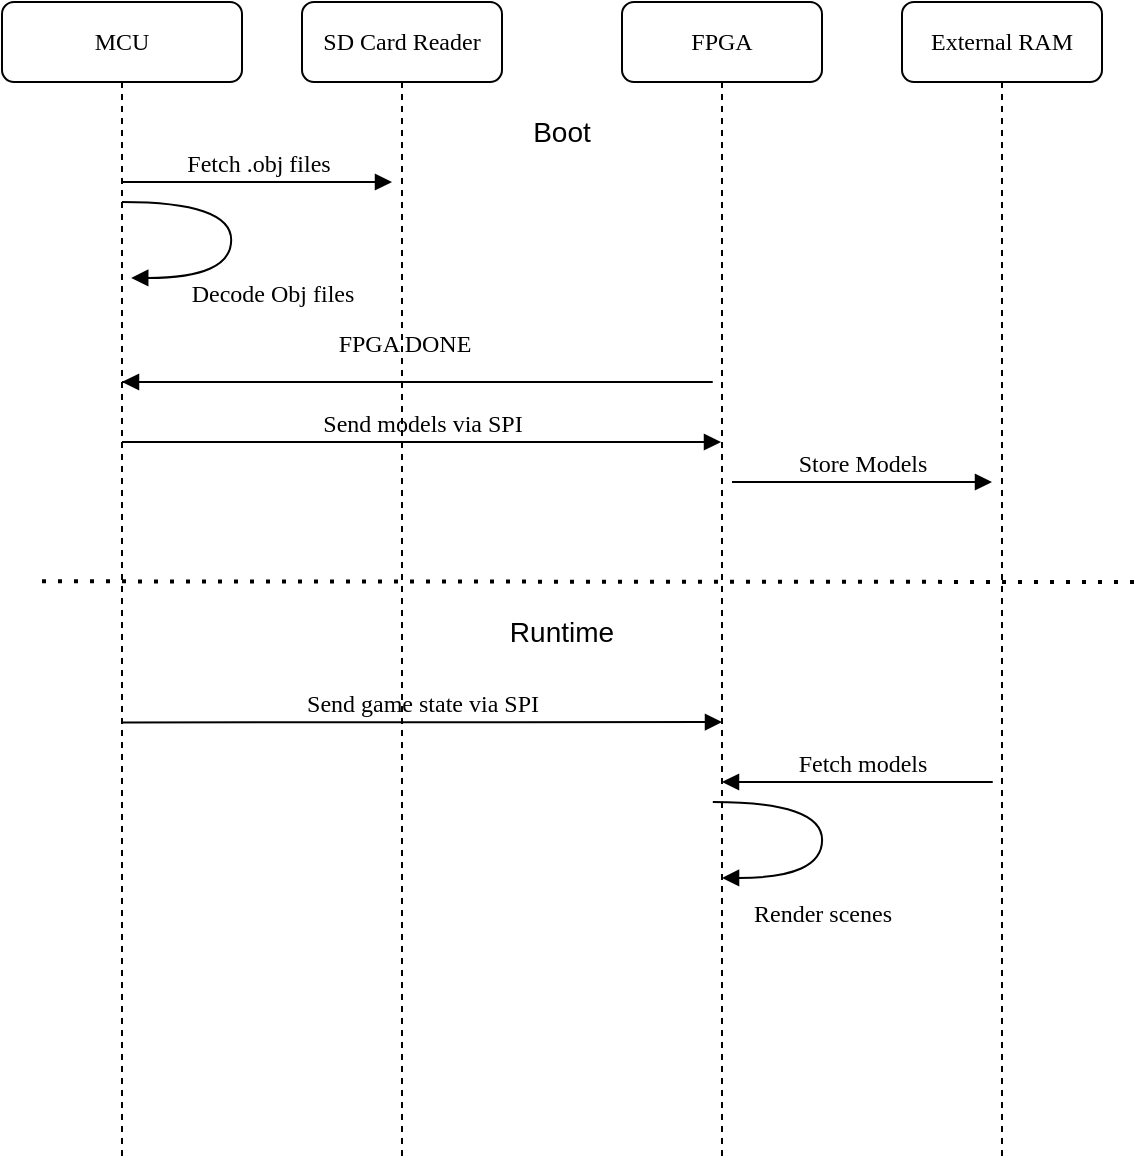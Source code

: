<mxfile version="24.8.6">
  <diagram name="Page-1" id="13e1069c-82ec-6db2-03f1-153e76fe0fe0">
    <mxGraphModel dx="774" dy="498" grid="1" gridSize="10" guides="1" tooltips="1" connect="1" arrows="1" fold="1" page="1" pageScale="1" pageWidth="1100" pageHeight="850" background="none" math="0" shadow="0">
      <root>
        <mxCell id="0" />
        <mxCell id="1" parent="0" />
        <mxCell id="7baba1c4bc27f4b0-2" value="SD Card Reader" style="shape=umlLifeline;perimeter=lifelinePerimeter;whiteSpace=wrap;html=1;container=1;collapsible=0;recursiveResize=0;outlineConnect=0;rounded=1;shadow=0;comic=0;labelBackgroundColor=none;strokeWidth=1;fontFamily=Verdana;fontSize=12;align=center;" parent="1" vertex="1">
          <mxGeometry x="240" y="70" width="100" height="580" as="geometry" />
        </mxCell>
        <mxCell id="7baba1c4bc27f4b0-11" value="&lt;div&gt;Fetch .obj files&lt;/div&gt;" style="html=1;verticalAlign=bottom;endArrow=block;entryX=0;entryY=0;labelBackgroundColor=none;fontFamily=Verdana;fontSize=12;edgeStyle=elbowEdgeStyle;elbow=vertical;" parent="7baba1c4bc27f4b0-2" edge="1">
          <mxGeometry relative="1" as="geometry">
            <mxPoint x="-90" y="90" as="sourcePoint" />
            <mxPoint x="45" y="90" as="targetPoint" />
          </mxGeometry>
        </mxCell>
        <mxCell id="7baba1c4bc27f4b0-3" value="FPGA" style="shape=umlLifeline;perimeter=lifelinePerimeter;whiteSpace=wrap;html=1;container=1;collapsible=0;recursiveResize=0;outlineConnect=0;rounded=1;shadow=0;comic=0;labelBackgroundColor=none;strokeWidth=1;fontFamily=Verdana;fontSize=12;align=center;" parent="1" vertex="1">
          <mxGeometry x="400" y="70" width="100" height="580" as="geometry" />
        </mxCell>
        <mxCell id="7baba1c4bc27f4b0-17" value="Store Models" style="html=1;verticalAlign=bottom;endArrow=block;labelBackgroundColor=none;fontFamily=Verdana;fontSize=12;edgeStyle=elbowEdgeStyle;elbow=vertical;" parent="7baba1c4bc27f4b0-3" edge="1">
          <mxGeometry relative="1" as="geometry">
            <mxPoint x="55" y="240" as="sourcePoint" />
            <Array as="points">
              <mxPoint x="60" y="240" />
            </Array>
            <mxPoint x="185" y="240" as="targetPoint" />
          </mxGeometry>
        </mxCell>
        <mxCell id="fvFxdr-nXiMd2g-uTpJc-8" value="&lt;div&gt;Render scenes&lt;br&gt;&lt;/div&gt;&lt;div&gt;&lt;br&gt;&lt;/div&gt;" style="html=1;verticalAlign=bottom;endArrow=block;labelBackgroundColor=none;fontFamily=Verdana;fontSize=12;elbow=vertical;edgeStyle=orthogonalEdgeStyle;curved=1;entryX=1;entryY=0.286;entryPerimeter=0;exitX=1.038;exitY=0.345;exitPerimeter=0;" parent="7baba1c4bc27f4b0-3" edge="1">
          <mxGeometry x="0.299" y="42" relative="1" as="geometry">
            <mxPoint x="45.41" y="400.03" as="sourcePoint" />
            <mxPoint x="50.03" y="437.95" as="targetPoint" />
            <Array as="points">
              <mxPoint x="100.03" y="399.93" />
              <mxPoint x="100.03" y="437.93" />
            </Array>
            <mxPoint as="offset" />
          </mxGeometry>
        </mxCell>
        <mxCell id="fvFxdr-nXiMd2g-uTpJc-9" value="&lt;div&gt;Fetch models&lt;/div&gt;" style="html=1;verticalAlign=bottom;endArrow=block;labelBackgroundColor=none;fontFamily=Verdana;fontSize=12;edgeStyle=elbowEdgeStyle;elbow=vertical;" parent="7baba1c4bc27f4b0-3" edge="1">
          <mxGeometry x="0.391" relative="1" as="geometry">
            <mxPoint x="100.19" y="390" as="sourcePoint" />
            <Array as="points">
              <mxPoint x="190" y="390" />
            </Array>
            <mxPoint x="50.0" y="390" as="targetPoint" />
            <mxPoint as="offset" />
          </mxGeometry>
        </mxCell>
        <mxCell id="7baba1c4bc27f4b0-4" value="External RAM" style="shape=umlLifeline;perimeter=lifelinePerimeter;whiteSpace=wrap;html=1;container=1;collapsible=0;recursiveResize=0;outlineConnect=0;rounded=1;shadow=0;comic=0;labelBackgroundColor=none;strokeWidth=1;fontFamily=Verdana;fontSize=12;align=center;" parent="1" vertex="1">
          <mxGeometry x="540" y="70" width="100" height="580" as="geometry" />
        </mxCell>
        <mxCell id="7baba1c4bc27f4b0-8" value="MCU" style="shape=umlLifeline;perimeter=lifelinePerimeter;whiteSpace=wrap;html=1;container=1;collapsible=0;recursiveResize=0;outlineConnect=0;rounded=1;shadow=0;comic=0;labelBackgroundColor=none;strokeWidth=1;fontFamily=Verdana;fontSize=12;align=center;" parent="1" vertex="1">
          <mxGeometry x="90" y="70" width="120" height="580" as="geometry" />
        </mxCell>
        <mxCell id="7baba1c4bc27f4b0-35" value="&lt;div&gt;Decode Obj files&lt;/div&gt;&lt;div&gt;&lt;br&gt;&lt;/div&gt;" style="html=1;verticalAlign=bottom;endArrow=block;labelBackgroundColor=none;fontFamily=Verdana;fontSize=12;elbow=vertical;edgeStyle=orthogonalEdgeStyle;curved=1;entryX=1;entryY=0.286;entryPerimeter=0;exitX=1.038;exitY=0.345;exitPerimeter=0;" parent="7baba1c4bc27f4b0-8" edge="1">
          <mxGeometry x="0.299" y="38" relative="1" as="geometry">
            <mxPoint x="60.0" y="100.03" as="sourcePoint" />
            <mxPoint x="64.62" y="137.95" as="targetPoint" />
            <Array as="points">
              <mxPoint x="114.62" y="99.93" />
              <mxPoint x="114.62" y="137.93" />
            </Array>
            <mxPoint x="20" y="-6" as="offset" />
          </mxGeometry>
        </mxCell>
        <mxCell id="fvFxdr-nXiMd2g-uTpJc-5" value="" style="endArrow=none;dashed=1;html=1;dashPattern=1 3;strokeWidth=2;rounded=0;" parent="7baba1c4bc27f4b0-8" edge="1">
          <mxGeometry width="50" height="50" relative="1" as="geometry">
            <mxPoint x="20" y="289.66" as="sourcePoint" />
            <mxPoint x="570" y="290" as="targetPoint" />
          </mxGeometry>
        </mxCell>
        <mxCell id="fvFxdr-nXiMd2g-uTpJc-2" value="Send models via SPI" style="html=1;verticalAlign=bottom;endArrow=block;labelBackgroundColor=none;fontFamily=Verdana;fontSize=12;edgeStyle=elbowEdgeStyle;elbow=vertical;" parent="1" target="7baba1c4bc27f4b0-3" edge="1">
          <mxGeometry relative="1" as="geometry">
            <mxPoint x="150" y="290" as="sourcePoint" />
            <mxPoint x="285" y="290" as="targetPoint" />
          </mxGeometry>
        </mxCell>
        <mxCell id="fvFxdr-nXiMd2g-uTpJc-3" value="&lt;font style=&quot;font-size: 14px;&quot;&gt;Boot&lt;/font&gt;" style="text;html=1;align=center;verticalAlign=middle;whiteSpace=wrap;rounded=0;" parent="1" vertex="1">
          <mxGeometry x="340" y="120" width="60" height="30" as="geometry" />
        </mxCell>
        <mxCell id="fvFxdr-nXiMd2g-uTpJc-6" value="&lt;font style=&quot;font-size: 14px;&quot;&gt;Runtime&lt;/font&gt;" style="text;html=1;align=center;verticalAlign=middle;whiteSpace=wrap;rounded=0;" parent="1" vertex="1">
          <mxGeometry x="340" y="370" width="60" height="30" as="geometry" />
        </mxCell>
        <mxCell id="fvFxdr-nXiMd2g-uTpJc-7" value="Send game state via SPI" style="html=1;verticalAlign=bottom;endArrow=block;labelBackgroundColor=none;fontFamily=Verdana;fontSize=12;edgeStyle=elbowEdgeStyle;elbow=vertical;" parent="1" edge="1">
          <mxGeometry relative="1" as="geometry">
            <mxPoint x="150" y="430.21" as="sourcePoint" />
            <mxPoint x="450" y="430.21" as="targetPoint" />
          </mxGeometry>
        </mxCell>
        <mxCell id="-RXnL0fUTLwhJWECTcJP-2" value="&lt;div&gt;FPGA DONE&lt;/div&gt;" style="html=1;verticalAlign=bottom;endArrow=block;labelBackgroundColor=none;fontFamily=Verdana;fontSize=12;edgeStyle=elbowEdgeStyle;elbow=vertical;" edge="1" parent="1" target="7baba1c4bc27f4b0-8">
          <mxGeometry x="0.532" y="-10" relative="1" as="geometry">
            <mxPoint x="150" y="260" as="sourcePoint" />
            <mxPoint x="450" y="260" as="targetPoint" />
            <Array as="points">
              <mxPoint x="450" y="260" />
            </Array>
            <mxPoint as="offset" />
          </mxGeometry>
        </mxCell>
      </root>
    </mxGraphModel>
  </diagram>
</mxfile>
